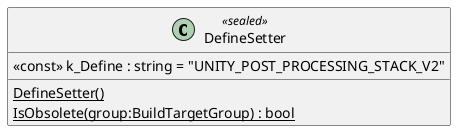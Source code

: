 @startuml
class DefineSetter <<sealed>> {
    <<const>> k_Define : string = "UNITY_POST_PROCESSING_STACK_V2"
    {static} DefineSetter()
    {static} IsObsolete(group:BuildTargetGroup) : bool
}
@enduml
